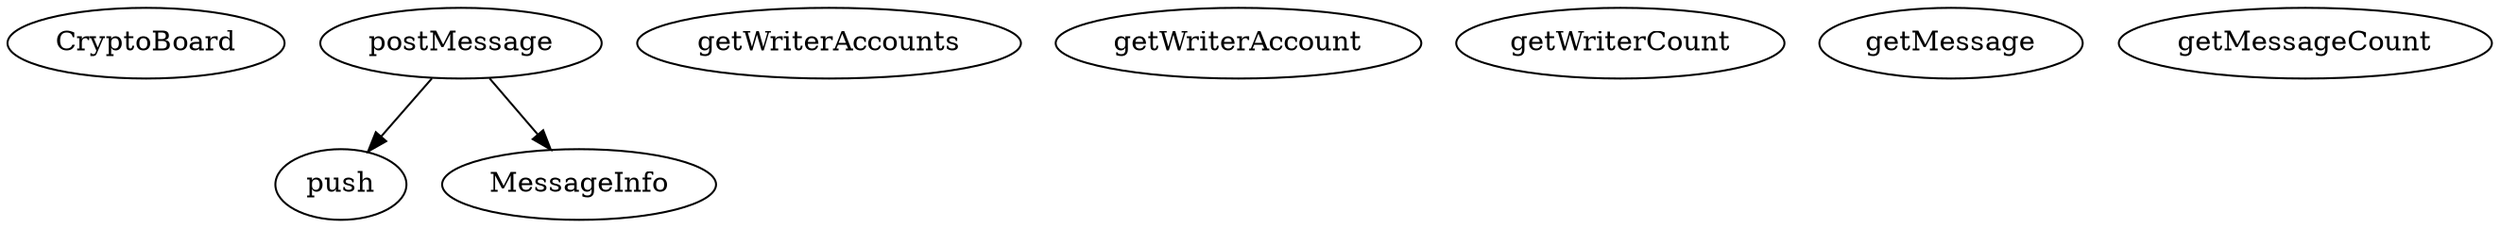 strict digraph {
  CryptoBoard
  postMessage
  push
  MessageInfo
  getWriterAccounts
  getWriterAccount
  getWriterCount
  getMessage
  getMessageCount
  postMessage -> push
  postMessage -> MessageInfo
}

